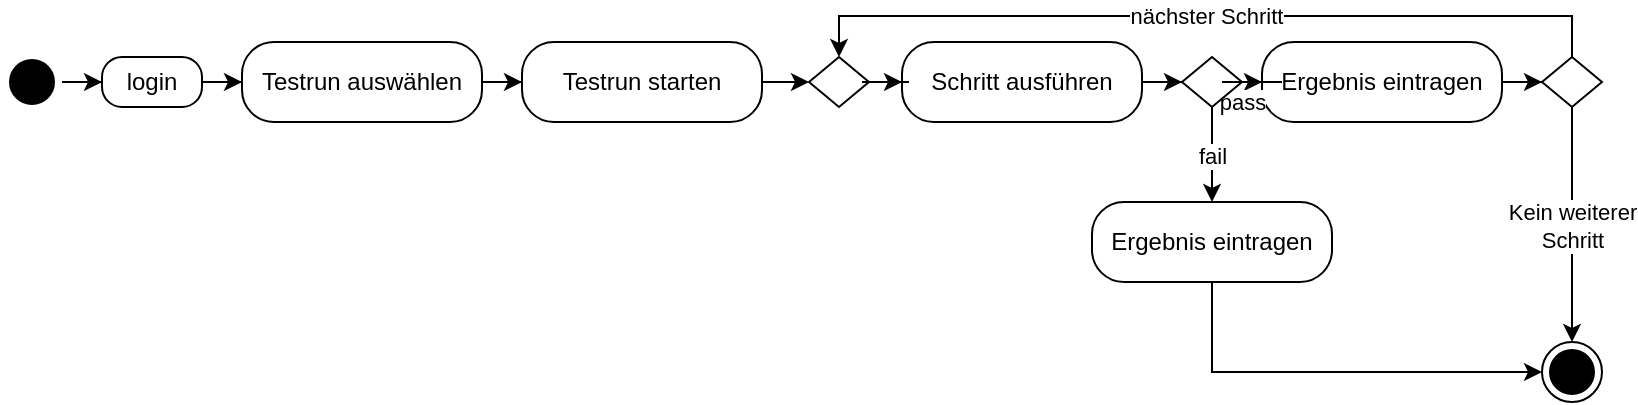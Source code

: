 <mxfile version="14.2.7" type="device"><diagram id="ry8tKKPbDY8WGaYF1qCu" name="Page-1"><mxGraphModel dx="1069" dy="563" grid="1" gridSize="10" guides="1" tooltips="1" connect="1" arrows="1" fold="1" page="1" pageScale="1" pageWidth="827" pageHeight="1169" math="0" shadow="0"><root><mxCell id="0"/><mxCell id="1" parent="0"/><mxCell id="upyl0_tLLkO68C4OxoMh-1" style="edgeStyle=orthogonalEdgeStyle;rounded=0;orthogonalLoop=1;jettySize=auto;html=1;entryX=0;entryY=0.5;entryDx=0;entryDy=0;strokeColor=#000000;" edge="1" parent="1" source="upyl0_tLLkO68C4OxoMh-2" target="upyl0_tLLkO68C4OxoMh-4"><mxGeometry relative="1" as="geometry"/></mxCell><mxCell id="upyl0_tLLkO68C4OxoMh-2" value="" style="ellipse;html=1;shape=startState;fillColor=#000000;" vertex="1" parent="1"><mxGeometry x="10" y="185" width="30" height="30" as="geometry"/></mxCell><mxCell id="upyl0_tLLkO68C4OxoMh-3" style="edgeStyle=orthogonalEdgeStyle;rounded=0;orthogonalLoop=1;jettySize=auto;html=1;strokeColor=#000000;entryX=0;entryY=0.5;entryDx=0;entryDy=0;" edge="1" parent="1" source="upyl0_tLLkO68C4OxoMh-4" target="upyl0_tLLkO68C4OxoMh-16"><mxGeometry relative="1" as="geometry"><mxPoint x="90" y="200" as="targetPoint"/></mxGeometry></mxCell><mxCell id="upyl0_tLLkO68C4OxoMh-4" value="login" style="rounded=1;whiteSpace=wrap;html=1;arcSize=40;fontColor=#000000;fillColor=none;" vertex="1" parent="1"><mxGeometry x="60" y="187.5" width="50" height="25" as="geometry"/></mxCell><mxCell id="upyl0_tLLkO68C4OxoMh-19" style="edgeStyle=orthogonalEdgeStyle;rounded=0;orthogonalLoop=1;jettySize=auto;html=1;entryX=0;entryY=0.5;entryDx=0;entryDy=0;" edge="1" parent="1" source="upyl0_tLLkO68C4OxoMh-10" target="upyl0_tLLkO68C4OxoMh-14"><mxGeometry relative="1" as="geometry"/></mxCell><mxCell id="upyl0_tLLkO68C4OxoMh-10" value="Testrun starten" style="rounded=1;whiteSpace=wrap;html=1;arcSize=40;fontColor=#000000;fillColor=none;" vertex="1" parent="1"><mxGeometry x="270" y="180" width="120" height="40" as="geometry"/></mxCell><mxCell id="upyl0_tLLkO68C4OxoMh-21" style="edgeStyle=orthogonalEdgeStyle;rounded=0;orthogonalLoop=1;jettySize=auto;html=1;entryX=0;entryY=0.5;entryDx=0;entryDy=0;" edge="1" parent="1" source="upyl0_tLLkO68C4OxoMh-14" target="upyl0_tLLkO68C4OxoMh-20"><mxGeometry relative="1" as="geometry"/></mxCell><mxCell id="upyl0_tLLkO68C4OxoMh-14" value="" style="rhombus;whiteSpace=wrap;html=1;fillColor=none;" vertex="1" parent="1"><mxGeometry x="413.5" y="187.5" width="30" height="25" as="geometry"/></mxCell><mxCell id="upyl0_tLLkO68C4OxoMh-15" style="edgeStyle=orthogonalEdgeStyle;rounded=0;orthogonalLoop=1;jettySize=auto;html=1;entryX=0;entryY=0.5;entryDx=0;entryDy=0;" edge="1" parent="1" source="upyl0_tLLkO68C4OxoMh-16" target="upyl0_tLLkO68C4OxoMh-10"><mxGeometry relative="1" as="geometry"/></mxCell><mxCell id="upyl0_tLLkO68C4OxoMh-16" value="Testrun auswählen" style="rounded=1;whiteSpace=wrap;html=1;arcSize=40;fontColor=#000000;fillColor=none;" vertex="1" parent="1"><mxGeometry x="130" y="180" width="120" height="40" as="geometry"/></mxCell><mxCell id="upyl0_tLLkO68C4OxoMh-25" style="edgeStyle=orthogonalEdgeStyle;rounded=0;orthogonalLoop=1;jettySize=auto;html=1;entryX=0;entryY=0.5;entryDx=0;entryDy=0;" edge="1" parent="1" source="upyl0_tLLkO68C4OxoMh-20" target="upyl0_tLLkO68C4OxoMh-23"><mxGeometry relative="1" as="geometry"/></mxCell><mxCell id="upyl0_tLLkO68C4OxoMh-20" value="Schritt ausführen" style="rounded=1;whiteSpace=wrap;html=1;arcSize=40;fontColor=#000000;fillColor=none;" vertex="1" parent="1"><mxGeometry x="460" y="180" width="120" height="40" as="geometry"/></mxCell><mxCell id="upyl0_tLLkO68C4OxoMh-28" style="edgeStyle=orthogonalEdgeStyle;rounded=0;orthogonalLoop=1;jettySize=auto;html=1;entryX=0;entryY=0.5;entryDx=0;entryDy=0;" edge="1" parent="1" source="upyl0_tLLkO68C4OxoMh-22" target="upyl0_tLLkO68C4OxoMh-24"><mxGeometry relative="1" as="geometry"/></mxCell><mxCell id="upyl0_tLLkO68C4OxoMh-22" value="Ergebnis eintragen" style="rounded=1;whiteSpace=wrap;html=1;arcSize=40;fontColor=#000000;fillColor=none;" vertex="1" parent="1"><mxGeometry x="640" y="180" width="120" height="40" as="geometry"/></mxCell><mxCell id="upyl0_tLLkO68C4OxoMh-26" value="pass" style="edgeStyle=orthogonalEdgeStyle;rounded=0;orthogonalLoop=1;jettySize=auto;html=1;entryX=0;entryY=0.5;entryDx=0;entryDy=0;" edge="1" parent="1" source="upyl0_tLLkO68C4OxoMh-23" target="upyl0_tLLkO68C4OxoMh-22"><mxGeometry x="0.143" y="10" relative="1" as="geometry"><mxPoint as="offset"/></mxGeometry></mxCell><mxCell id="upyl0_tLLkO68C4OxoMh-27" value="fail" style="edgeStyle=orthogonalEdgeStyle;rounded=0;orthogonalLoop=1;jettySize=auto;html=1;entryX=0.5;entryY=0;entryDx=0;entryDy=0;" edge="1" parent="1" source="upyl0_tLLkO68C4OxoMh-23" target="upyl0_tLLkO68C4OxoMh-31"><mxGeometry relative="1" as="geometry"><mxPoint x="615.0" y="330" as="targetPoint"/></mxGeometry></mxCell><mxCell id="upyl0_tLLkO68C4OxoMh-23" value="" style="rhombus;whiteSpace=wrap;html=1;fillColor=none;" vertex="1" parent="1"><mxGeometry x="600" y="187.5" width="30" height="25" as="geometry"/></mxCell><mxCell id="upyl0_tLLkO68C4OxoMh-29" value="nächster Schritt" style="edgeStyle=orthogonalEdgeStyle;rounded=0;orthogonalLoop=1;jettySize=auto;html=1;entryX=0.5;entryY=0;entryDx=0;entryDy=0;" edge="1" parent="1" source="upyl0_tLLkO68C4OxoMh-24" target="upyl0_tLLkO68C4OxoMh-14"><mxGeometry relative="1" as="geometry"><Array as="points"><mxPoint x="795" y="167"/><mxPoint x="429" y="167"/></Array></mxGeometry></mxCell><mxCell id="upyl0_tLLkO68C4OxoMh-30" value="Kein weiterer &lt;br&gt;Schritt" style="edgeStyle=orthogonalEdgeStyle;rounded=0;orthogonalLoop=1;jettySize=auto;html=1;entryX=0.5;entryY=0;entryDx=0;entryDy=0;" edge="1" parent="1" source="upyl0_tLLkO68C4OxoMh-24" target="upyl0_tLLkO68C4OxoMh-34"><mxGeometry relative="1" as="geometry"><mxPoint x="795.0" y="330" as="targetPoint"/></mxGeometry></mxCell><mxCell id="upyl0_tLLkO68C4OxoMh-24" value="" style="rhombus;whiteSpace=wrap;html=1;fillColor=none;" vertex="1" parent="1"><mxGeometry x="780" y="187.5" width="30" height="25" as="geometry"/></mxCell><mxCell id="upyl0_tLLkO68C4OxoMh-33" style="edgeStyle=orthogonalEdgeStyle;rounded=0;orthogonalLoop=1;jettySize=auto;html=1;entryX=0;entryY=0.5;entryDx=0;entryDy=0;" edge="1" parent="1" source="upyl0_tLLkO68C4OxoMh-31" target="upyl0_tLLkO68C4OxoMh-34"><mxGeometry relative="1" as="geometry"><mxPoint x="614.85" y="335.34" as="targetPoint"/><Array as="points"><mxPoint x="615" y="345"/></Array></mxGeometry></mxCell><mxCell id="upyl0_tLLkO68C4OxoMh-31" value="Ergebnis eintragen" style="rounded=1;whiteSpace=wrap;html=1;arcSize=40;fontColor=#000000;fillColor=none;" vertex="1" parent="1"><mxGeometry x="555" y="260" width="120" height="40" as="geometry"/></mxCell><mxCell id="upyl0_tLLkO68C4OxoMh-34" value="" style="ellipse;html=1;shape=endState;fillColor=#000000;" vertex="1" parent="1"><mxGeometry x="780" y="330" width="30" height="30" as="geometry"/></mxCell></root></mxGraphModel></diagram></mxfile>